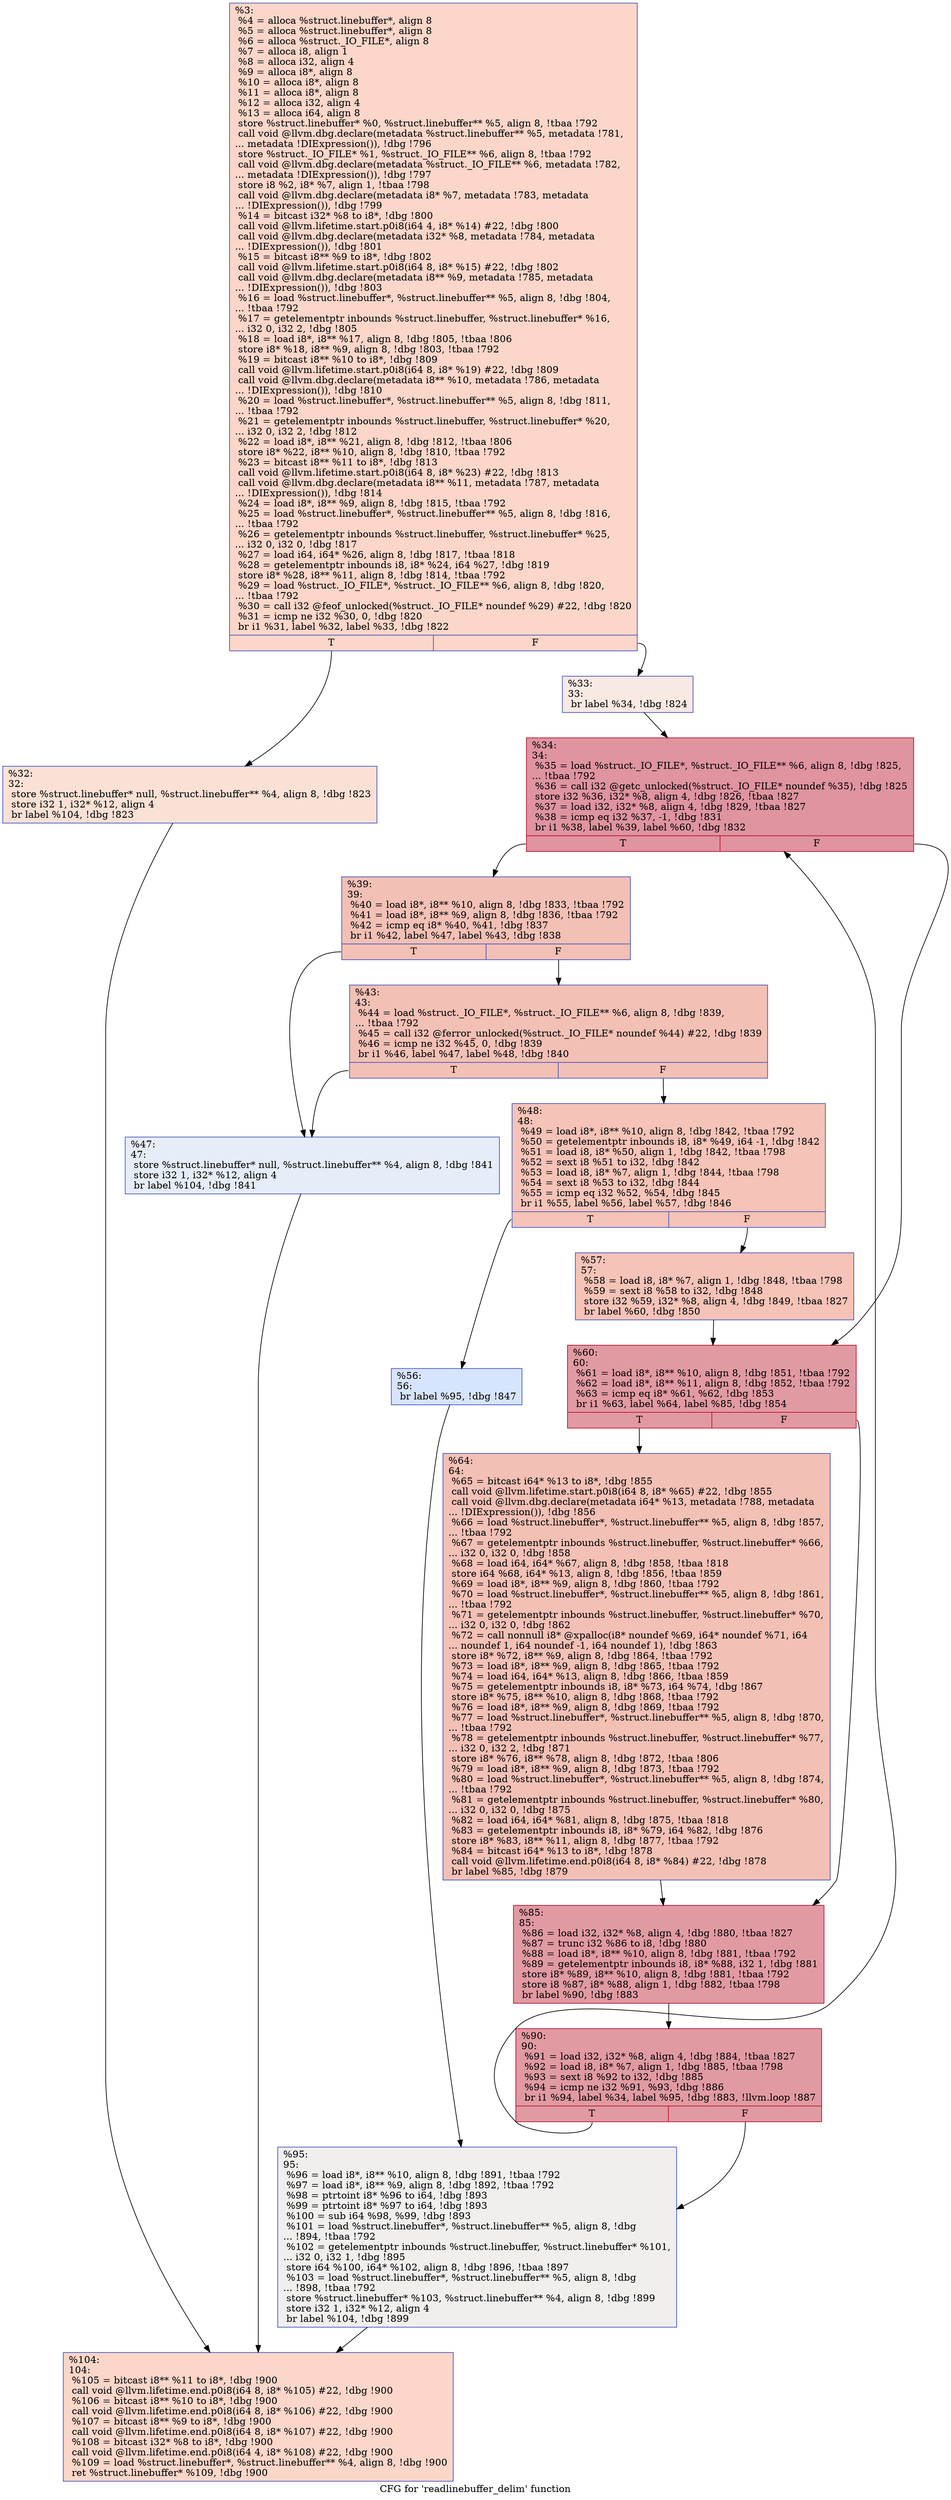 digraph "CFG for 'readlinebuffer_delim' function" {
	label="CFG for 'readlinebuffer_delim' function";

	Node0x25ca070 [shape=record,color="#3d50c3ff", style=filled, fillcolor="#f6a38570",label="{%3:\l  %4 = alloca %struct.linebuffer*, align 8\l  %5 = alloca %struct.linebuffer*, align 8\l  %6 = alloca %struct._IO_FILE*, align 8\l  %7 = alloca i8, align 1\l  %8 = alloca i32, align 4\l  %9 = alloca i8*, align 8\l  %10 = alloca i8*, align 8\l  %11 = alloca i8*, align 8\l  %12 = alloca i32, align 4\l  %13 = alloca i64, align 8\l  store %struct.linebuffer* %0, %struct.linebuffer** %5, align 8, !tbaa !792\l  call void @llvm.dbg.declare(metadata %struct.linebuffer** %5, metadata !781,\l... metadata !DIExpression()), !dbg !796\l  store %struct._IO_FILE* %1, %struct._IO_FILE** %6, align 8, !tbaa !792\l  call void @llvm.dbg.declare(metadata %struct._IO_FILE** %6, metadata !782,\l... metadata !DIExpression()), !dbg !797\l  store i8 %2, i8* %7, align 1, !tbaa !798\l  call void @llvm.dbg.declare(metadata i8* %7, metadata !783, metadata\l... !DIExpression()), !dbg !799\l  %14 = bitcast i32* %8 to i8*, !dbg !800\l  call void @llvm.lifetime.start.p0i8(i64 4, i8* %14) #22, !dbg !800\l  call void @llvm.dbg.declare(metadata i32* %8, metadata !784, metadata\l... !DIExpression()), !dbg !801\l  %15 = bitcast i8** %9 to i8*, !dbg !802\l  call void @llvm.lifetime.start.p0i8(i64 8, i8* %15) #22, !dbg !802\l  call void @llvm.dbg.declare(metadata i8** %9, metadata !785, metadata\l... !DIExpression()), !dbg !803\l  %16 = load %struct.linebuffer*, %struct.linebuffer** %5, align 8, !dbg !804,\l... !tbaa !792\l  %17 = getelementptr inbounds %struct.linebuffer, %struct.linebuffer* %16,\l... i32 0, i32 2, !dbg !805\l  %18 = load i8*, i8** %17, align 8, !dbg !805, !tbaa !806\l  store i8* %18, i8** %9, align 8, !dbg !803, !tbaa !792\l  %19 = bitcast i8** %10 to i8*, !dbg !809\l  call void @llvm.lifetime.start.p0i8(i64 8, i8* %19) #22, !dbg !809\l  call void @llvm.dbg.declare(metadata i8** %10, metadata !786, metadata\l... !DIExpression()), !dbg !810\l  %20 = load %struct.linebuffer*, %struct.linebuffer** %5, align 8, !dbg !811,\l... !tbaa !792\l  %21 = getelementptr inbounds %struct.linebuffer, %struct.linebuffer* %20,\l... i32 0, i32 2, !dbg !812\l  %22 = load i8*, i8** %21, align 8, !dbg !812, !tbaa !806\l  store i8* %22, i8** %10, align 8, !dbg !810, !tbaa !792\l  %23 = bitcast i8** %11 to i8*, !dbg !813\l  call void @llvm.lifetime.start.p0i8(i64 8, i8* %23) #22, !dbg !813\l  call void @llvm.dbg.declare(metadata i8** %11, metadata !787, metadata\l... !DIExpression()), !dbg !814\l  %24 = load i8*, i8** %9, align 8, !dbg !815, !tbaa !792\l  %25 = load %struct.linebuffer*, %struct.linebuffer** %5, align 8, !dbg !816,\l... !tbaa !792\l  %26 = getelementptr inbounds %struct.linebuffer, %struct.linebuffer* %25,\l... i32 0, i32 0, !dbg !817\l  %27 = load i64, i64* %26, align 8, !dbg !817, !tbaa !818\l  %28 = getelementptr inbounds i8, i8* %24, i64 %27, !dbg !819\l  store i8* %28, i8** %11, align 8, !dbg !814, !tbaa !792\l  %29 = load %struct._IO_FILE*, %struct._IO_FILE** %6, align 8, !dbg !820,\l... !tbaa !792\l  %30 = call i32 @feof_unlocked(%struct._IO_FILE* noundef %29) #22, !dbg !820\l  %31 = icmp ne i32 %30, 0, !dbg !820\l  br i1 %31, label %32, label %33, !dbg !822\l|{<s0>T|<s1>F}}"];
	Node0x25ca070:s0 -> Node0x25cac50;
	Node0x25ca070:s1 -> Node0x25caca0;
	Node0x25cac50 [shape=record,color="#3d50c3ff", style=filled, fillcolor="#f7bca170",label="{%32:\l32:                                               \l  store %struct.linebuffer* null, %struct.linebuffer** %4, align 8, !dbg !823\l  store i32 1, i32* %12, align 4\l  br label %104, !dbg !823\l}"];
	Node0x25cac50 -> Node0x25cb0b0;
	Node0x25caca0 [shape=record,color="#3d50c3ff", style=filled, fillcolor="#efcebd70",label="{%33:\l33:                                               \l  br label %34, !dbg !824\l}"];
	Node0x25caca0 -> Node0x25cacf0;
	Node0x25cacf0 [shape=record,color="#b70d28ff", style=filled, fillcolor="#b70d2870",label="{%34:\l34:                                               \l  %35 = load %struct._IO_FILE*, %struct._IO_FILE** %6, align 8, !dbg !825,\l... !tbaa !792\l  %36 = call i32 @getc_unlocked(%struct._IO_FILE* noundef %35), !dbg !825\l  store i32 %36, i32* %8, align 4, !dbg !826, !tbaa !827\l  %37 = load i32, i32* %8, align 4, !dbg !829, !tbaa !827\l  %38 = icmp eq i32 %37, -1, !dbg !831\l  br i1 %38, label %39, label %60, !dbg !832\l|{<s0>T|<s1>F}}"];
	Node0x25cacf0:s0 -> Node0x25cad40;
	Node0x25cacf0:s1 -> Node0x25caf20;
	Node0x25cad40 [shape=record,color="#3d50c3ff", style=filled, fillcolor="#e5705870",label="{%39:\l39:                                               \l  %40 = load i8*, i8** %10, align 8, !dbg !833, !tbaa !792\l  %41 = load i8*, i8** %9, align 8, !dbg !836, !tbaa !792\l  %42 = icmp eq i8* %40, %41, !dbg !837\l  br i1 %42, label %47, label %43, !dbg !838\l|{<s0>T|<s1>F}}"];
	Node0x25cad40:s0 -> Node0x25cade0;
	Node0x25cad40:s1 -> Node0x25cad90;
	Node0x25cad90 [shape=record,color="#3d50c3ff", style=filled, fillcolor="#e5705870",label="{%43:\l43:                                               \l  %44 = load %struct._IO_FILE*, %struct._IO_FILE** %6, align 8, !dbg !839,\l... !tbaa !792\l  %45 = call i32 @ferror_unlocked(%struct._IO_FILE* noundef %44) #22, !dbg !839\l  %46 = icmp ne i32 %45, 0, !dbg !839\l  br i1 %46, label %47, label %48, !dbg !840\l|{<s0>T|<s1>F}}"];
	Node0x25cad90:s0 -> Node0x25cade0;
	Node0x25cad90:s1 -> Node0x25cae30;
	Node0x25cade0 [shape=record,color="#3d50c3ff", style=filled, fillcolor="#c7d7f070",label="{%47:\l47:                                               \l  store %struct.linebuffer* null, %struct.linebuffer** %4, align 8, !dbg !841\l  store i32 1, i32* %12, align 4\l  br label %104, !dbg !841\l}"];
	Node0x25cade0 -> Node0x25cb0b0;
	Node0x25cae30 [shape=record,color="#3d50c3ff", style=filled, fillcolor="#e8765c70",label="{%48:\l48:                                               \l  %49 = load i8*, i8** %10, align 8, !dbg !842, !tbaa !792\l  %50 = getelementptr inbounds i8, i8* %49, i64 -1, !dbg !842\l  %51 = load i8, i8* %50, align 1, !dbg !842, !tbaa !798\l  %52 = sext i8 %51 to i32, !dbg !842\l  %53 = load i8, i8* %7, align 1, !dbg !844, !tbaa !798\l  %54 = sext i8 %53 to i32, !dbg !844\l  %55 = icmp eq i32 %52, %54, !dbg !845\l  br i1 %55, label %56, label %57, !dbg !846\l|{<s0>T|<s1>F}}"];
	Node0x25cae30:s0 -> Node0x25cae80;
	Node0x25cae30:s1 -> Node0x25caed0;
	Node0x25cae80 [shape=record,color="#3d50c3ff", style=filled, fillcolor="#a5c3fe70",label="{%56:\l56:                                               \l  br label %95, !dbg !847\l}"];
	Node0x25cae80 -> Node0x25cb060;
	Node0x25caed0 [shape=record,color="#3d50c3ff", style=filled, fillcolor="#e8765c70",label="{%57:\l57:                                               \l  %58 = load i8, i8* %7, align 1, !dbg !848, !tbaa !798\l  %59 = sext i8 %58 to i32, !dbg !848\l  store i32 %59, i32* %8, align 4, !dbg !849, !tbaa !827\l  br label %60, !dbg !850\l}"];
	Node0x25caed0 -> Node0x25caf20;
	Node0x25caf20 [shape=record,color="#b70d28ff", style=filled, fillcolor="#bb1b2c70",label="{%60:\l60:                                               \l  %61 = load i8*, i8** %10, align 8, !dbg !851, !tbaa !792\l  %62 = load i8*, i8** %11, align 8, !dbg !852, !tbaa !792\l  %63 = icmp eq i8* %61, %62, !dbg !853\l  br i1 %63, label %64, label %85, !dbg !854\l|{<s0>T|<s1>F}}"];
	Node0x25caf20:s0 -> Node0x25caf70;
	Node0x25caf20:s1 -> Node0x25cafc0;
	Node0x25caf70 [shape=record,color="#3d50c3ff", style=filled, fillcolor="#e5705870",label="{%64:\l64:                                               \l  %65 = bitcast i64* %13 to i8*, !dbg !855\l  call void @llvm.lifetime.start.p0i8(i64 8, i8* %65) #22, !dbg !855\l  call void @llvm.dbg.declare(metadata i64* %13, metadata !788, metadata\l... !DIExpression()), !dbg !856\l  %66 = load %struct.linebuffer*, %struct.linebuffer** %5, align 8, !dbg !857,\l... !tbaa !792\l  %67 = getelementptr inbounds %struct.linebuffer, %struct.linebuffer* %66,\l... i32 0, i32 0, !dbg !858\l  %68 = load i64, i64* %67, align 8, !dbg !858, !tbaa !818\l  store i64 %68, i64* %13, align 8, !dbg !856, !tbaa !859\l  %69 = load i8*, i8** %9, align 8, !dbg !860, !tbaa !792\l  %70 = load %struct.linebuffer*, %struct.linebuffer** %5, align 8, !dbg !861,\l... !tbaa !792\l  %71 = getelementptr inbounds %struct.linebuffer, %struct.linebuffer* %70,\l... i32 0, i32 0, !dbg !862\l  %72 = call nonnull i8* @xpalloc(i8* noundef %69, i64* noundef %71, i64\l... noundef 1, i64 noundef -1, i64 noundef 1), !dbg !863\l  store i8* %72, i8** %9, align 8, !dbg !864, !tbaa !792\l  %73 = load i8*, i8** %9, align 8, !dbg !865, !tbaa !792\l  %74 = load i64, i64* %13, align 8, !dbg !866, !tbaa !859\l  %75 = getelementptr inbounds i8, i8* %73, i64 %74, !dbg !867\l  store i8* %75, i8** %10, align 8, !dbg !868, !tbaa !792\l  %76 = load i8*, i8** %9, align 8, !dbg !869, !tbaa !792\l  %77 = load %struct.linebuffer*, %struct.linebuffer** %5, align 8, !dbg !870,\l... !tbaa !792\l  %78 = getelementptr inbounds %struct.linebuffer, %struct.linebuffer* %77,\l... i32 0, i32 2, !dbg !871\l  store i8* %76, i8** %78, align 8, !dbg !872, !tbaa !806\l  %79 = load i8*, i8** %9, align 8, !dbg !873, !tbaa !792\l  %80 = load %struct.linebuffer*, %struct.linebuffer** %5, align 8, !dbg !874,\l... !tbaa !792\l  %81 = getelementptr inbounds %struct.linebuffer, %struct.linebuffer* %80,\l... i32 0, i32 0, !dbg !875\l  %82 = load i64, i64* %81, align 8, !dbg !875, !tbaa !818\l  %83 = getelementptr inbounds i8, i8* %79, i64 %82, !dbg !876\l  store i8* %83, i8** %11, align 8, !dbg !877, !tbaa !792\l  %84 = bitcast i64* %13 to i8*, !dbg !878\l  call void @llvm.lifetime.end.p0i8(i64 8, i8* %84) #22, !dbg !878\l  br label %85, !dbg !879\l}"];
	Node0x25caf70 -> Node0x25cafc0;
	Node0x25cafc0 [shape=record,color="#b70d28ff", style=filled, fillcolor="#bb1b2c70",label="{%85:\l85:                                               \l  %86 = load i32, i32* %8, align 4, !dbg !880, !tbaa !827\l  %87 = trunc i32 %86 to i8, !dbg !880\l  %88 = load i8*, i8** %10, align 8, !dbg !881, !tbaa !792\l  %89 = getelementptr inbounds i8, i8* %88, i32 1, !dbg !881\l  store i8* %89, i8** %10, align 8, !dbg !881, !tbaa !792\l  store i8 %87, i8* %88, align 1, !dbg !882, !tbaa !798\l  br label %90, !dbg !883\l}"];
	Node0x25cafc0 -> Node0x25cb010;
	Node0x25cb010 [shape=record,color="#b70d28ff", style=filled, fillcolor="#bb1b2c70",label="{%90:\l90:                                               \l  %91 = load i32, i32* %8, align 4, !dbg !884, !tbaa !827\l  %92 = load i8, i8* %7, align 1, !dbg !885, !tbaa !798\l  %93 = sext i8 %92 to i32, !dbg !885\l  %94 = icmp ne i32 %91, %93, !dbg !886\l  br i1 %94, label %34, label %95, !dbg !883, !llvm.loop !887\l|{<s0>T|<s1>F}}"];
	Node0x25cb010:s0 -> Node0x25cacf0;
	Node0x25cb010:s1 -> Node0x25cb060;
	Node0x25cb060 [shape=record,color="#3d50c3ff", style=filled, fillcolor="#e0dbd870",label="{%95:\l95:                                               \l  %96 = load i8*, i8** %10, align 8, !dbg !891, !tbaa !792\l  %97 = load i8*, i8** %9, align 8, !dbg !892, !tbaa !792\l  %98 = ptrtoint i8* %96 to i64, !dbg !893\l  %99 = ptrtoint i8* %97 to i64, !dbg !893\l  %100 = sub i64 %98, %99, !dbg !893\l  %101 = load %struct.linebuffer*, %struct.linebuffer** %5, align 8, !dbg\l... !894, !tbaa !792\l  %102 = getelementptr inbounds %struct.linebuffer, %struct.linebuffer* %101,\l... i32 0, i32 1, !dbg !895\l  store i64 %100, i64* %102, align 8, !dbg !896, !tbaa !897\l  %103 = load %struct.linebuffer*, %struct.linebuffer** %5, align 8, !dbg\l... !898, !tbaa !792\l  store %struct.linebuffer* %103, %struct.linebuffer** %4, align 8, !dbg !899\l  store i32 1, i32* %12, align 4\l  br label %104, !dbg !899\l}"];
	Node0x25cb060 -> Node0x25cb0b0;
	Node0x25cb0b0 [shape=record,color="#3d50c3ff", style=filled, fillcolor="#f6a38570",label="{%104:\l104:                                              \l  %105 = bitcast i8** %11 to i8*, !dbg !900\l  call void @llvm.lifetime.end.p0i8(i64 8, i8* %105) #22, !dbg !900\l  %106 = bitcast i8** %10 to i8*, !dbg !900\l  call void @llvm.lifetime.end.p0i8(i64 8, i8* %106) #22, !dbg !900\l  %107 = bitcast i8** %9 to i8*, !dbg !900\l  call void @llvm.lifetime.end.p0i8(i64 8, i8* %107) #22, !dbg !900\l  %108 = bitcast i32* %8 to i8*, !dbg !900\l  call void @llvm.lifetime.end.p0i8(i64 4, i8* %108) #22, !dbg !900\l  %109 = load %struct.linebuffer*, %struct.linebuffer** %4, align 8, !dbg !900\l  ret %struct.linebuffer* %109, !dbg !900\l}"];
}
